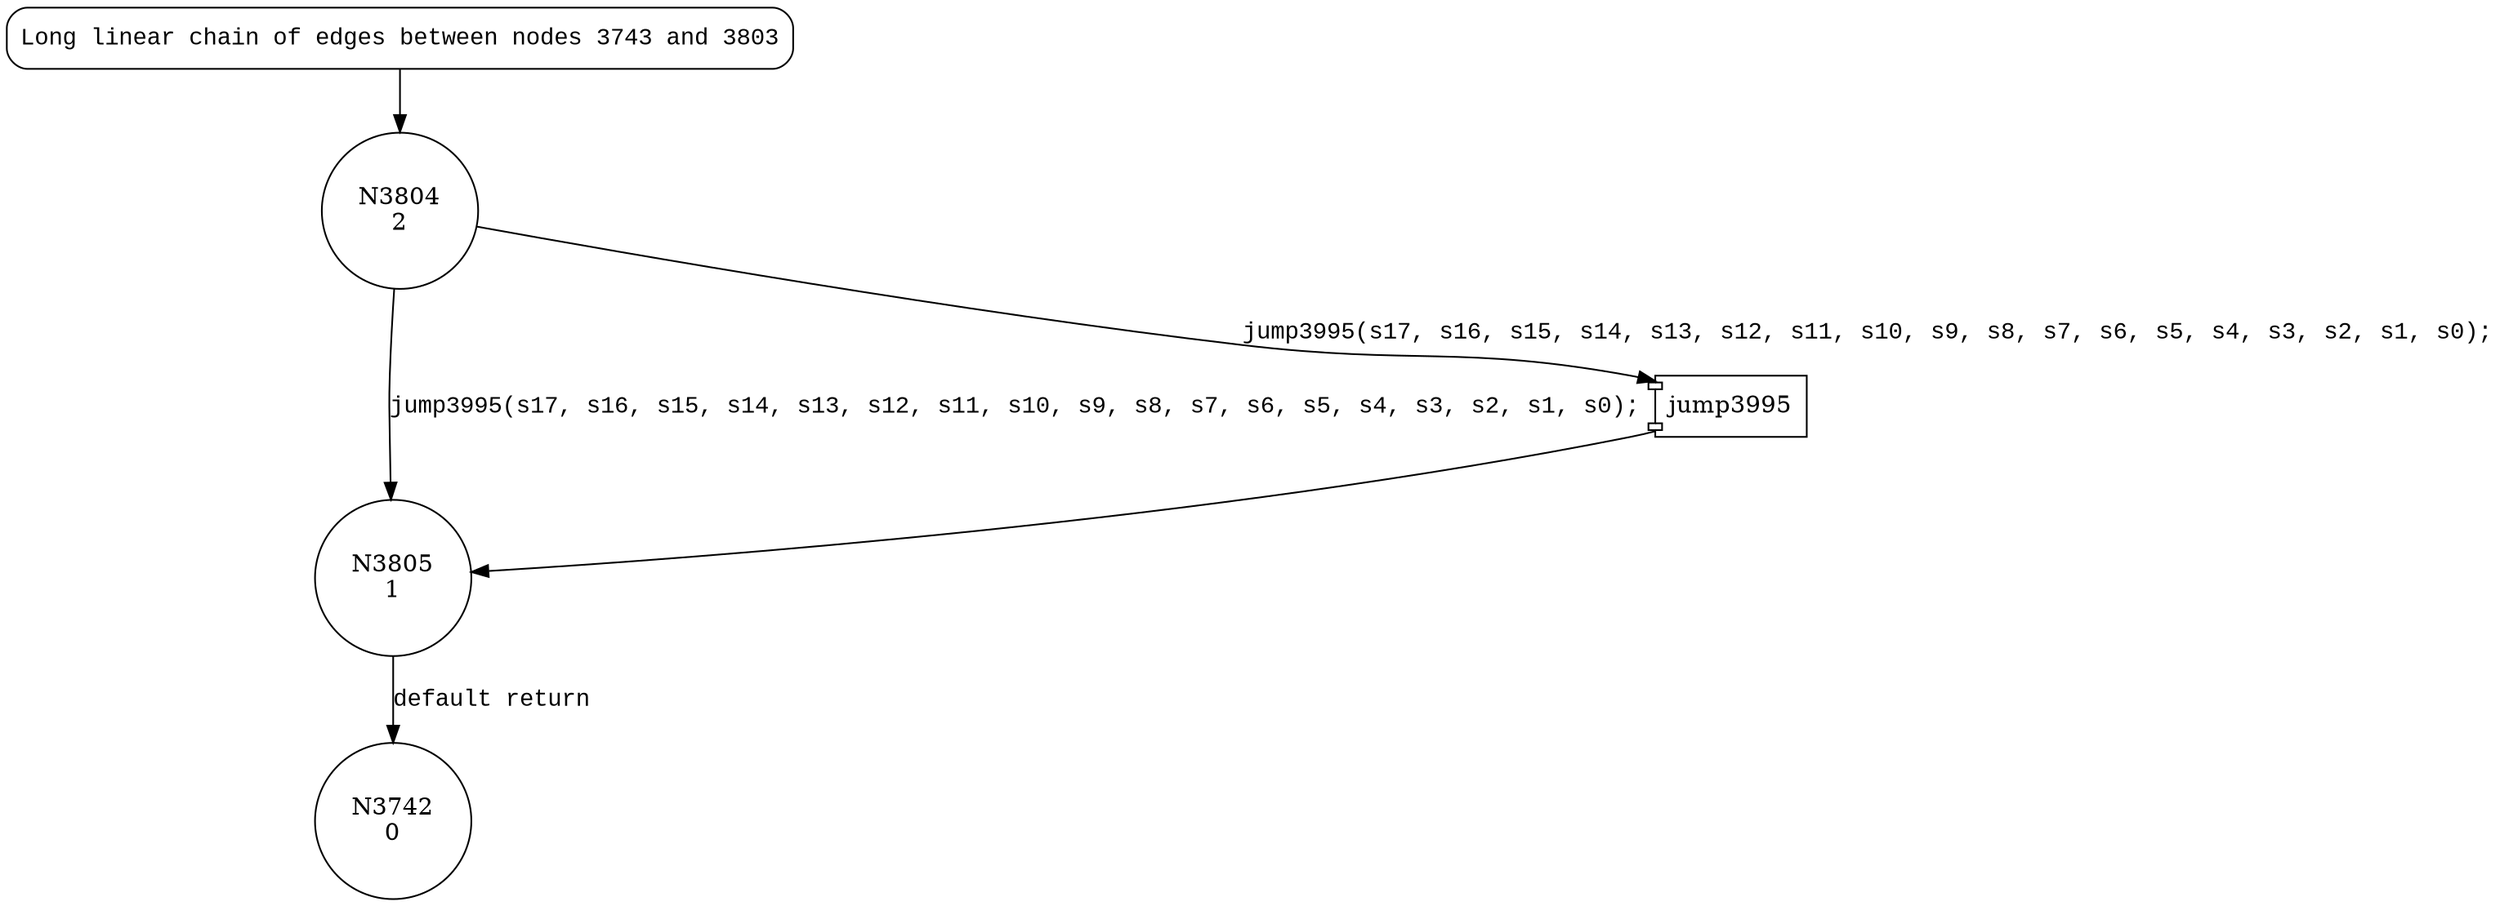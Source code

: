 digraph block3995 {
3804 [shape="circle" label="N3804\n2"]
3805 [shape="circle" label="N3805\n1"]
3742 [shape="circle" label="N3742\n0"]
3743 [style="filled,bold" penwidth="1" fillcolor="white" fontname="Courier New" shape="Mrecord" label="Long linear chain of edges between nodes 3743 and 3803"]
3743 -> 3804[label=""]
100362 [shape="component" label="jump3995"]
3804 -> 100362 [label="jump3995(s17, s16, s15, s14, s13, s12, s11, s10, s9, s8, s7, s6, s5, s4, s3, s2, s1, s0);" fontname="Courier New"]
100362 -> 3805 [label="" fontname="Courier New"]
3804 -> 3805 [label="jump3995(s17, s16, s15, s14, s13, s12, s11, s10, s9, s8, s7, s6, s5, s4, s3, s2, s1, s0);" fontname="Courier New"]
3805 -> 3742 [label="default return" fontname="Courier New"]
}